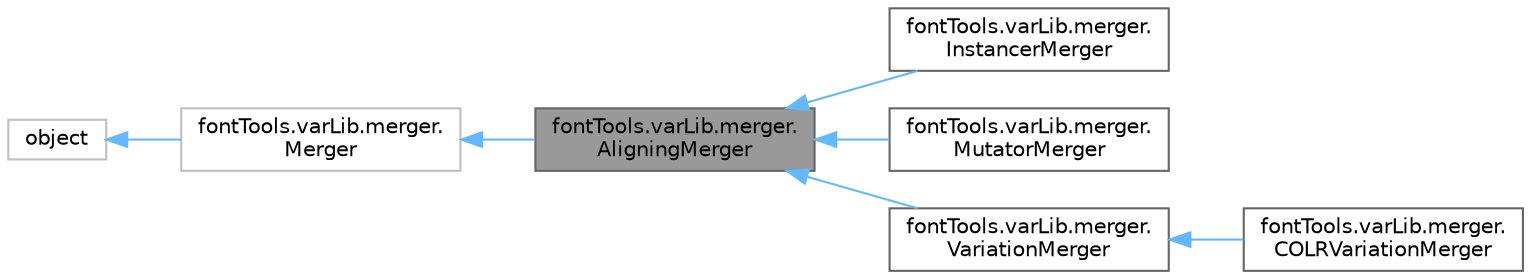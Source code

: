 digraph "fontTools.varLib.merger.AligningMerger"
{
 // LATEX_PDF_SIZE
  bgcolor="transparent";
  edge [fontname=Helvetica,fontsize=10,labelfontname=Helvetica,labelfontsize=10];
  node [fontname=Helvetica,fontsize=10,shape=box,height=0.2,width=0.4];
  rankdir="LR";
  Node1 [id="Node000001",label="fontTools.varLib.merger.\lAligningMerger",height=0.2,width=0.4,color="gray40", fillcolor="grey60", style="filled", fontcolor="black",tooltip=" "];
  Node2 -> Node1 [id="edge7_Node000001_Node000002",dir="back",color="steelblue1",style="solid",tooltip=" "];
  Node2 [id="Node000002",label="fontTools.varLib.merger.\lMerger",height=0.2,width=0.4,color="grey75", fillcolor="white", style="filled",URL="$df/dec/classfontTools_1_1varLib_1_1merger_1_1Merger.html",tooltip=" "];
  Node3 -> Node2 [id="edge8_Node000002_Node000003",dir="back",color="steelblue1",style="solid",tooltip=" "];
  Node3 [id="Node000003",label="object",height=0.2,width=0.4,color="grey75", fillcolor="white", style="filled",tooltip=" "];
  Node1 -> Node4 [id="edge9_Node000001_Node000004",dir="back",color="steelblue1",style="solid",tooltip=" "];
  Node4 [id="Node000004",label="fontTools.varLib.merger.\lInstancerMerger",height=0.2,width=0.4,color="gray40", fillcolor="white", style="filled",URL="$d5/d7e/classfontTools_1_1varLib_1_1merger_1_1InstancerMerger.html",tooltip=" "];
  Node1 -> Node5 [id="edge10_Node000001_Node000005",dir="back",color="steelblue1",style="solid",tooltip=" "];
  Node5 [id="Node000005",label="fontTools.varLib.merger.\lMutatorMerger",height=0.2,width=0.4,color="gray40", fillcolor="white", style="filled",URL="$da/d5b/classfontTools_1_1varLib_1_1merger_1_1MutatorMerger.html",tooltip=" "];
  Node1 -> Node6 [id="edge11_Node000001_Node000006",dir="back",color="steelblue1",style="solid",tooltip=" "];
  Node6 [id="Node000006",label="fontTools.varLib.merger.\lVariationMerger",height=0.2,width=0.4,color="gray40", fillcolor="white", style="filled",URL="$dd/d61/classfontTools_1_1varLib_1_1merger_1_1VariationMerger.html",tooltip=" "];
  Node6 -> Node7 [id="edge12_Node000006_Node000007",dir="back",color="steelblue1",style="solid",tooltip=" "];
  Node7 [id="Node000007",label="fontTools.varLib.merger.\lCOLRVariationMerger",height=0.2,width=0.4,color="gray40", fillcolor="white", style="filled",URL="$d7/dcd/classfontTools_1_1varLib_1_1merger_1_1COLRVariationMerger.html",tooltip=" "];
}
